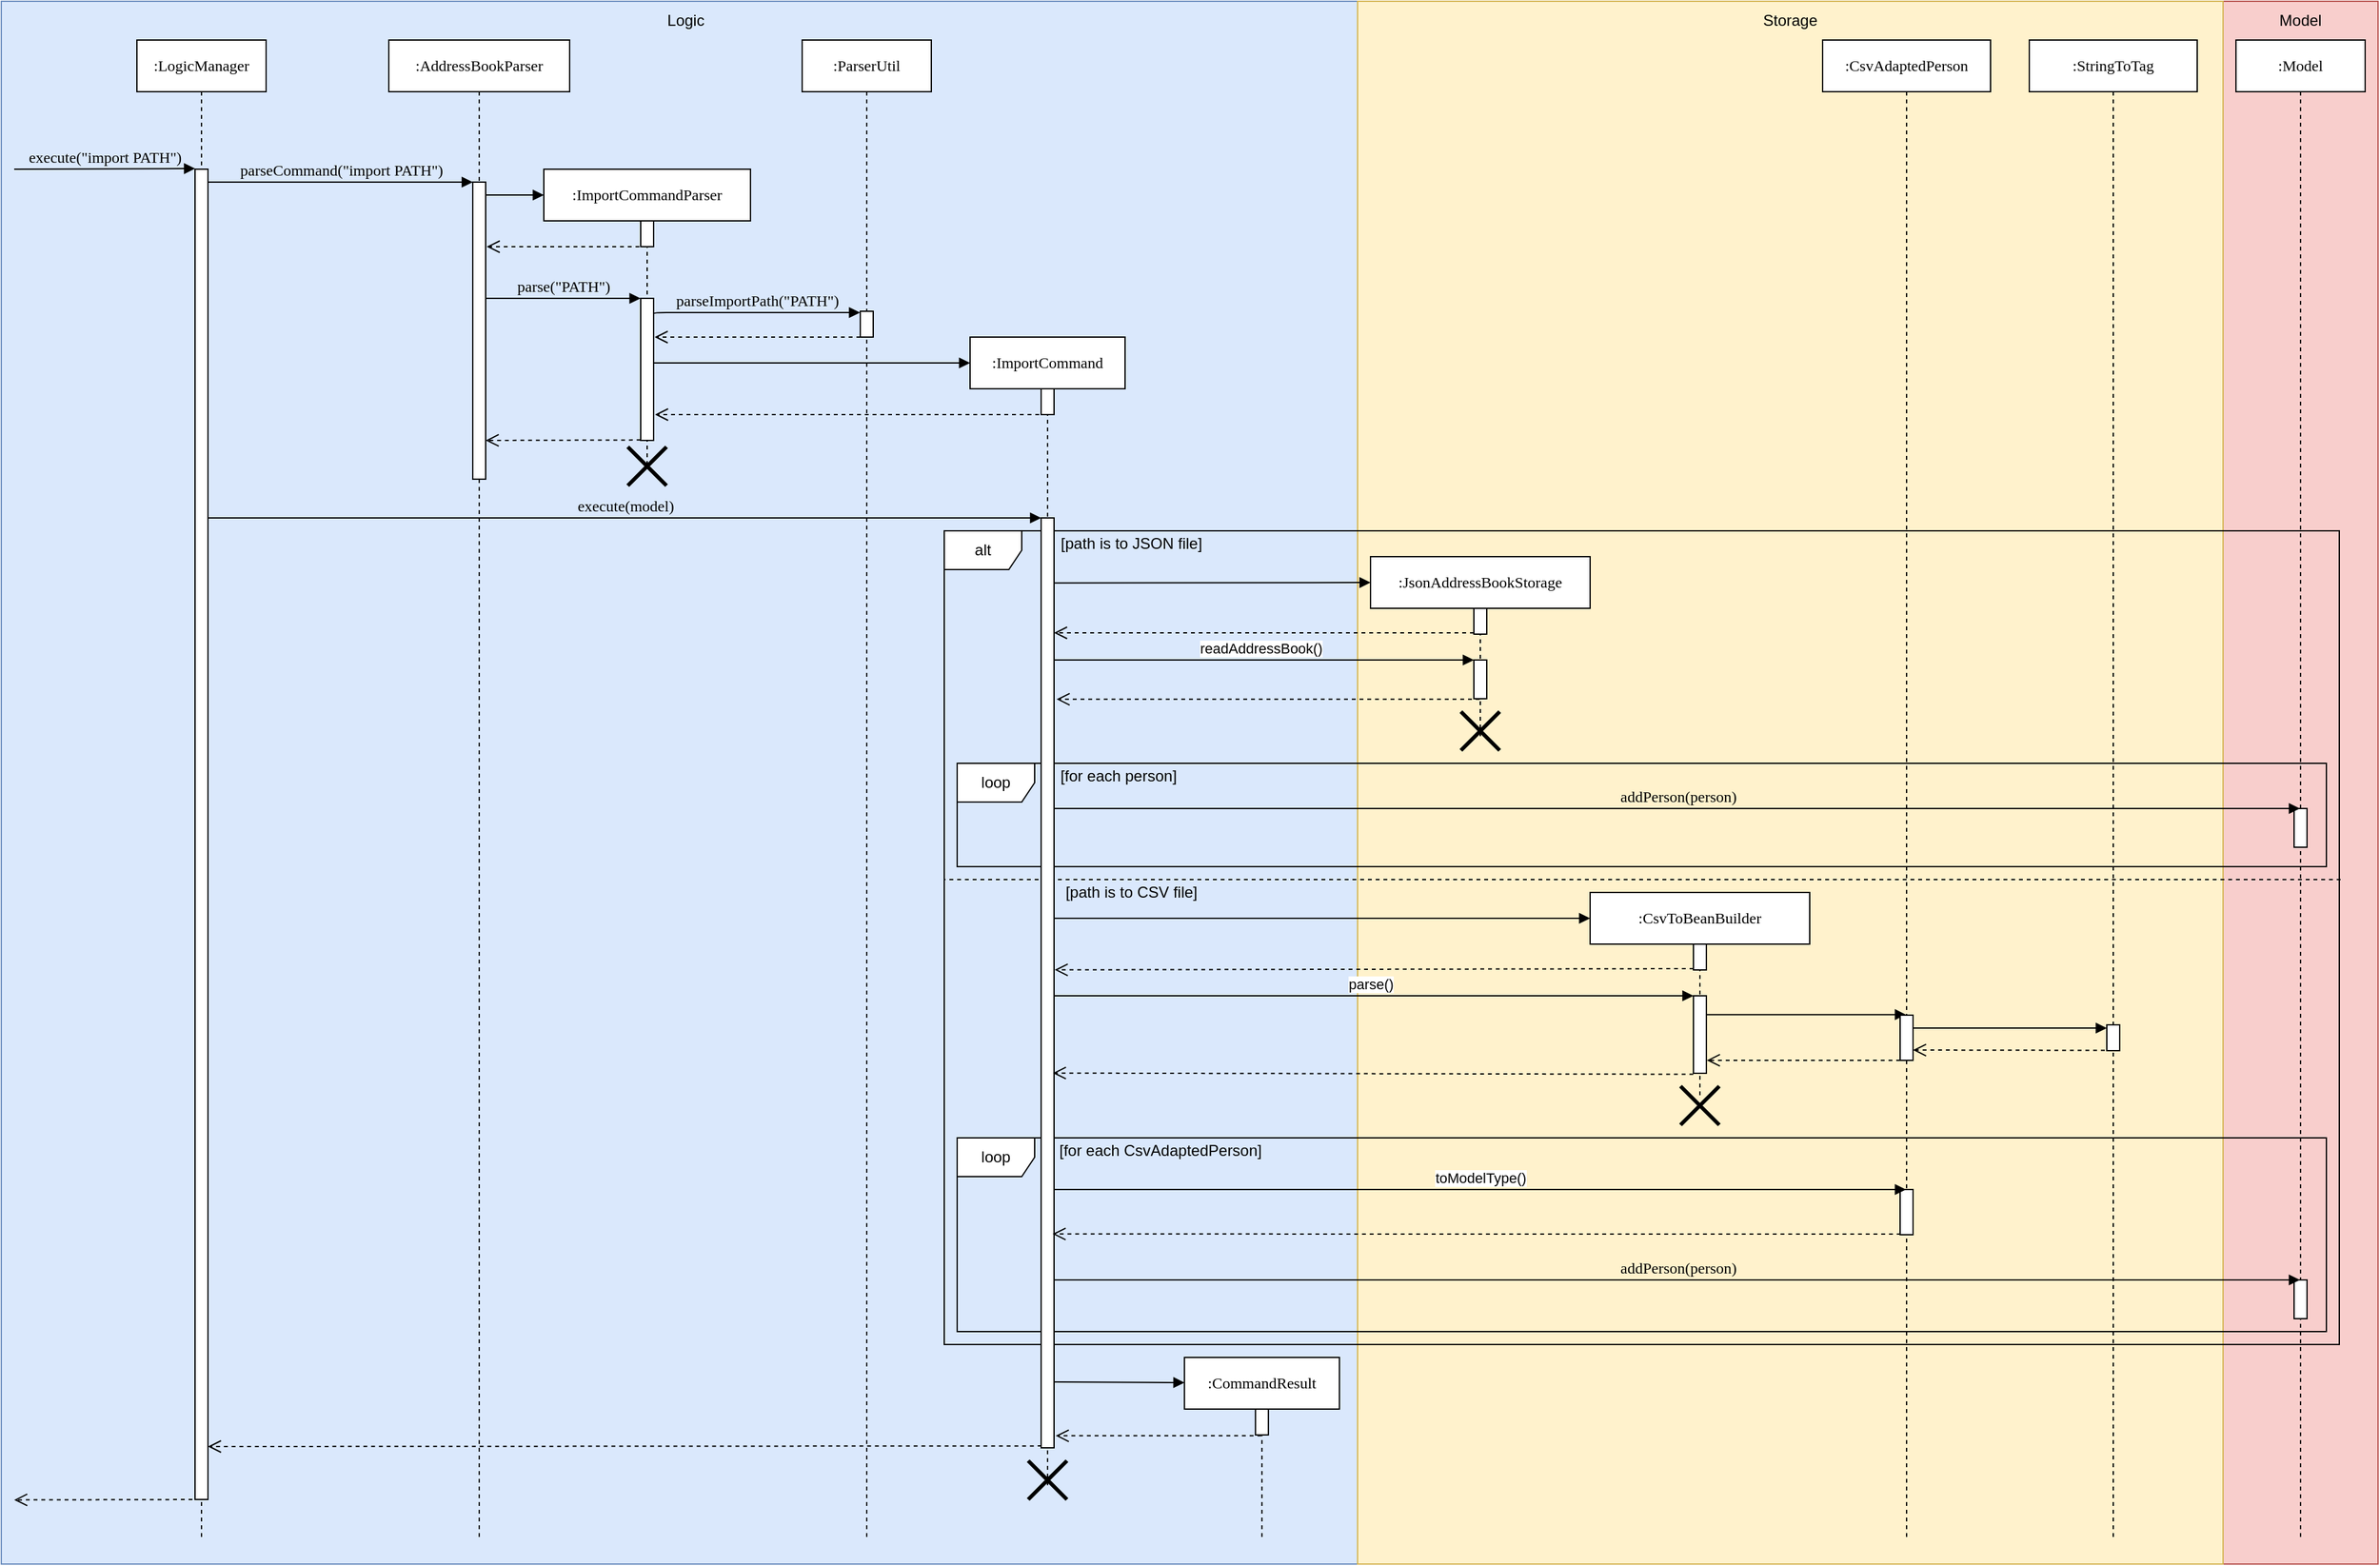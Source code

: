 <mxfile version="20.5.0" type="github">
  <diagram name="Page-1" id="13e1069c-82ec-6db2-03f1-153e76fe0fe0">
    <mxGraphModel dx="3055" dy="1295" grid="1" gridSize="10" guides="1" tooltips="1" connect="1" arrows="1" fold="1" page="1" pageScale="1" pageWidth="1100" pageHeight="850" background="none" math="0" shadow="0">
      <root>
        <mxCell id="0" />
        <mxCell id="1" parent="0" />
        <mxCell id="gAT3jmnBQtWW5y3MEHsW-97" value="" style="rounded=0;whiteSpace=wrap;html=1;glass=0;fillColor=#f8cecc;strokeColor=#b85450;" vertex="1" parent="1">
          <mxGeometry x="1640" y="50" width="120" height="1210" as="geometry" />
        </mxCell>
        <mxCell id="gAT3jmnBQtWW5y3MEHsW-95" value="" style="rounded=0;whiteSpace=wrap;html=1;glass=0;fillColor=#dae8fc;strokeColor=#6c8ebf;" vertex="1" parent="1">
          <mxGeometry x="-80" y="50" width="1050" height="1210" as="geometry" />
        </mxCell>
        <mxCell id="gAT3jmnBQtWW5y3MEHsW-92" value="" style="rounded=0;whiteSpace=wrap;html=1;glass=0;fillColor=#fff2cc;strokeColor=#d6b656;" vertex="1" parent="1">
          <mxGeometry x="970" y="50" width="670" height="1210" as="geometry" />
        </mxCell>
        <mxCell id="gAT3jmnBQtWW5y3MEHsW-19" value="alt" style="shape=umlFrame;whiteSpace=wrap;html=1;rounded=0;glass=0;" vertex="1" parent="1">
          <mxGeometry x="650" y="460" width="1080" height="630" as="geometry" />
        </mxCell>
        <mxCell id="gAT3jmnBQtWW5y3MEHsW-59" value="loop" style="shape=umlFrame;whiteSpace=wrap;html=1;rounded=0;glass=0;" vertex="1" parent="1">
          <mxGeometry x="660" y="930" width="1060" height="150" as="geometry" />
        </mxCell>
        <mxCell id="gAT3jmnBQtWW5y3MEHsW-37" value="loop" style="shape=umlFrame;whiteSpace=wrap;html=1;rounded=0;glass=0;" vertex="1" parent="1">
          <mxGeometry x="660" y="640" width="1060" height="80" as="geometry" />
        </mxCell>
        <mxCell id="7baba1c4bc27f4b0-2" value=":AddressBookParser" style="shape=umlLifeline;perimeter=lifelinePerimeter;whiteSpace=wrap;html=1;container=1;collapsible=0;recursiveResize=0;outlineConnect=0;rounded=0;shadow=0;comic=0;labelBackgroundColor=none;strokeWidth=1;fontFamily=Verdana;fontSize=12;align=center;" parent="1" vertex="1">
          <mxGeometry x="220" y="80" width="140" height="1160" as="geometry" />
        </mxCell>
        <mxCell id="7baba1c4bc27f4b0-10" value="" style="html=1;points=[];perimeter=orthogonalPerimeter;rounded=0;shadow=0;comic=0;labelBackgroundColor=none;strokeWidth=1;fontFamily=Verdana;fontSize=12;align=center;" parent="7baba1c4bc27f4b0-2" vertex="1">
          <mxGeometry x="65" y="110" width="10" height="230" as="geometry" />
        </mxCell>
        <mxCell id="7baba1c4bc27f4b0-3" value=":ImportCommandParser" style="shape=umlLifeline;perimeter=lifelinePerimeter;whiteSpace=wrap;html=1;container=0;collapsible=0;recursiveResize=0;outlineConnect=0;rounded=0;shadow=0;comic=0;labelBackgroundColor=none;strokeWidth=1;fontFamily=Verdana;fontSize=12;align=center;glass=0;" parent="1" vertex="1">
          <mxGeometry x="340" y="180" width="160" height="230" as="geometry" />
        </mxCell>
        <mxCell id="7baba1c4bc27f4b0-4" value=":ParserUtil" style="shape=umlLifeline;perimeter=lifelinePerimeter;whiteSpace=wrap;html=1;container=1;collapsible=0;recursiveResize=0;outlineConnect=0;rounded=0;shadow=0;comic=0;labelBackgroundColor=none;strokeWidth=1;fontFamily=Verdana;fontSize=12;align=center;" parent="1" vertex="1">
          <mxGeometry x="540" y="80" width="100" height="1160" as="geometry" />
        </mxCell>
        <mxCell id="7baba1c4bc27f4b0-5" value=":ImportCommand" style="shape=umlLifeline;perimeter=lifelinePerimeter;whiteSpace=wrap;html=1;container=1;collapsible=0;recursiveResize=0;outlineConnect=0;rounded=0;shadow=0;comic=0;labelBackgroundColor=none;strokeWidth=1;fontFamily=Verdana;fontSize=12;align=center;" parent="1" vertex="1">
          <mxGeometry x="670" y="310" width="120" height="890" as="geometry" />
        </mxCell>
        <mxCell id="gAT3jmnBQtWW5y3MEHsW-10" value="" style="html=1;points=[];perimeter=orthogonalPerimeter;rounded=0;shadow=0;comic=0;labelBackgroundColor=none;strokeWidth=1;fontFamily=Verdana;fontSize=12;align=center;" vertex="1" parent="7baba1c4bc27f4b0-5">
          <mxGeometry x="55" y="40" width="10" height="20" as="geometry" />
        </mxCell>
        <mxCell id="7baba1c4bc27f4b0-6" value=":JsonAddressBookStorage" style="shape=umlLifeline;perimeter=lifelinePerimeter;whiteSpace=wrap;html=1;container=1;collapsible=0;recursiveResize=0;outlineConnect=0;rounded=0;shadow=0;comic=0;labelBackgroundColor=none;strokeWidth=1;fontFamily=Verdana;fontSize=12;align=center;" parent="1" vertex="1">
          <mxGeometry x="980" y="480" width="170" height="140" as="geometry" />
        </mxCell>
        <mxCell id="gAT3jmnBQtWW5y3MEHsW-25" value="" style="html=1;points=[];perimeter=orthogonalPerimeter;rounded=0;glass=0;" vertex="1" parent="7baba1c4bc27f4b0-6">
          <mxGeometry x="80" y="40" width="10" height="20" as="geometry" />
        </mxCell>
        <mxCell id="gAT3jmnBQtWW5y3MEHsW-31" value="" style="html=1;points=[];perimeter=orthogonalPerimeter;rounded=0;glass=0;" vertex="1" parent="7baba1c4bc27f4b0-6">
          <mxGeometry x="80" y="80" width="10" height="30" as="geometry" />
        </mxCell>
        <mxCell id="gAT3jmnBQtWW5y3MEHsW-41" value="" style="shape=umlDestroy;whiteSpace=wrap;html=1;strokeWidth=3;rounded=0;glass=0;" vertex="1" parent="7baba1c4bc27f4b0-6">
          <mxGeometry x="70" y="120" width="30" height="30" as="geometry" />
        </mxCell>
        <mxCell id="7baba1c4bc27f4b0-7" value=":Model" style="shape=umlLifeline;perimeter=lifelinePerimeter;whiteSpace=wrap;html=1;container=1;collapsible=0;recursiveResize=0;outlineConnect=0;rounded=0;shadow=0;comic=0;labelBackgroundColor=none;strokeWidth=1;fontFamily=Verdana;fontSize=12;align=center;" parent="1" vertex="1">
          <mxGeometry x="1650" y="80" width="100" height="1160" as="geometry" />
        </mxCell>
        <mxCell id="7baba1c4bc27f4b0-25" value="" style="html=1;points=[];perimeter=orthogonalPerimeter;rounded=0;shadow=0;comic=0;labelBackgroundColor=none;strokeColor=#000000;strokeWidth=1;fillColor=#FFFFFF;fontFamily=Verdana;fontSize=12;fontColor=#000000;align=center;" parent="7baba1c4bc27f4b0-7" vertex="1">
          <mxGeometry x="45" y="595" width="10" height="30" as="geometry" />
        </mxCell>
        <mxCell id="gAT3jmnBQtWW5y3MEHsW-21" value="" style="endArrow=none;dashed=1;html=1;rounded=0;" edge="1" parent="7baba1c4bc27f4b0-7">
          <mxGeometry width="50" height="50" relative="1" as="geometry">
            <mxPoint x="81" y="650" as="sourcePoint" />
            <mxPoint x="-1000" y="650" as="targetPoint" />
          </mxGeometry>
        </mxCell>
        <mxCell id="gAT3jmnBQtWW5y3MEHsW-66" value="" style="html=1;points=[];perimeter=orthogonalPerimeter;rounded=0;shadow=0;comic=0;labelBackgroundColor=none;strokeColor=#000000;strokeWidth=1;fillColor=#FFFFFF;fontFamily=Verdana;fontSize=12;fontColor=#000000;align=center;" vertex="1" parent="7baba1c4bc27f4b0-7">
          <mxGeometry x="45" y="960" width="10" height="30" as="geometry" />
        </mxCell>
        <mxCell id="7baba1c4bc27f4b0-8" value=":LogicManager" style="shape=umlLifeline;perimeter=lifelinePerimeter;whiteSpace=wrap;html=1;container=1;collapsible=0;recursiveResize=0;outlineConnect=0;rounded=0;shadow=0;comic=0;labelBackgroundColor=none;strokeWidth=1;fontFamily=Verdana;fontSize=12;align=center;" parent="1" vertex="1">
          <mxGeometry x="25" y="80" width="100" height="1160" as="geometry" />
        </mxCell>
        <mxCell id="7baba1c4bc27f4b0-9" value="" style="html=1;points=[];perimeter=orthogonalPerimeter;rounded=0;shadow=0;comic=0;labelBackgroundColor=none;strokeWidth=1;fontFamily=Verdana;fontSize=12;align=center;" parent="7baba1c4bc27f4b0-8" vertex="1">
          <mxGeometry x="45" y="100" width="10" height="1030" as="geometry" />
        </mxCell>
        <mxCell id="gAT3jmnBQtWW5y3MEHsW-1" value="execute(&quot;import PATH&quot;)" style="html=1;verticalAlign=bottom;endArrow=block;entryX=0;entryY=0;labelBackgroundColor=none;fontFamily=Verdana;fontSize=12;edgeStyle=elbowEdgeStyle;elbow=vertical;" edge="1" parent="7baba1c4bc27f4b0-8">
          <mxGeometry relative="1" as="geometry">
            <mxPoint x="-95" y="100" as="sourcePoint" />
            <mxPoint x="45" y="99.43" as="targetPoint" />
          </mxGeometry>
        </mxCell>
        <mxCell id="gAT3jmnBQtWW5y3MEHsW-16" value="" style="html=1;verticalAlign=bottom;endArrow=open;dashed=1;endSize=8;labelBackgroundColor=none;fontFamily=Verdana;fontSize=12;edgeStyle=elbowEdgeStyle;elbow=vertical;exitX=-0.013;exitY=0.997;exitDx=0;exitDy=0;exitPerimeter=0;" edge="1" parent="7baba1c4bc27f4b0-8">
          <mxGeometry x="-0.129" y="-10" relative="1" as="geometry">
            <mxPoint x="-95" y="1130" as="targetPoint" />
            <Array as="points">
              <mxPoint x="30.13" y="1130.33" />
              <mxPoint x="-69.87" y="1120.33" />
              <mxPoint x="-9.87" y="1120.33" />
            </Array>
            <mxPoint x="55.0" y="1130" as="sourcePoint" />
            <mxPoint as="offset" />
          </mxGeometry>
        </mxCell>
        <mxCell id="7baba1c4bc27f4b0-16" value="" style="html=1;points=[];perimeter=orthogonalPerimeter;rounded=0;shadow=0;comic=0;labelBackgroundColor=none;strokeWidth=1;fontFamily=Verdana;fontSize=12;align=center;" parent="1" vertex="1">
          <mxGeometry x="585" y="290" width="10" height="20" as="geometry" />
        </mxCell>
        <mxCell id="7baba1c4bc27f4b0-23" value="execute(model)" style="html=1;verticalAlign=bottom;endArrow=block;entryX=0;entryY=0;labelBackgroundColor=none;fontFamily=Verdana;fontSize=12;" parent="1" source="7baba1c4bc27f4b0-9" target="7baba1c4bc27f4b0-22" edge="1">
          <mxGeometry relative="1" as="geometry">
            <mxPoint x="510" y="420" as="sourcePoint" />
            <Array as="points">
              <mxPoint x="440" y="450" />
            </Array>
          </mxGeometry>
        </mxCell>
        <mxCell id="7baba1c4bc27f4b0-11" value="parseCommand(&quot;import PATH&quot;)" style="html=1;verticalAlign=bottom;endArrow=block;entryX=0;entryY=0;labelBackgroundColor=none;fontFamily=Verdana;fontSize=12;edgeStyle=elbowEdgeStyle;elbow=vertical;" parent="1" source="7baba1c4bc27f4b0-9" target="7baba1c4bc27f4b0-10" edge="1">
          <mxGeometry relative="1" as="geometry">
            <mxPoint x="220" y="190" as="sourcePoint" />
            <Array as="points">
              <mxPoint x="190" y="190" />
            </Array>
          </mxGeometry>
        </mxCell>
        <mxCell id="7baba1c4bc27f4b0-14" value="" style="html=1;verticalAlign=bottom;endArrow=block;labelBackgroundColor=none;fontFamily=Verdana;fontSize=12;edgeStyle=elbowEdgeStyle;elbow=vertical;" parent="1" source="7baba1c4bc27f4b0-10" edge="1">
          <mxGeometry relative="1" as="geometry">
            <mxPoint x="370" y="200" as="sourcePoint" />
            <mxPoint x="340" y="200" as="targetPoint" />
          </mxGeometry>
        </mxCell>
        <mxCell id="7baba1c4bc27f4b0-13" value="" style="html=1;points=[];perimeter=orthogonalPerimeter;rounded=0;shadow=0;comic=0;labelBackgroundColor=none;strokeWidth=1;fontFamily=Verdana;fontSize=12;align=center;" parent="1" vertex="1">
          <mxGeometry x="415" y="220" width="10" height="20" as="geometry" />
        </mxCell>
        <mxCell id="gAT3jmnBQtWW5y3MEHsW-3" value="" style="html=1;verticalAlign=bottom;endArrow=open;dashed=1;endSize=8;labelBackgroundColor=none;fontFamily=Verdana;fontSize=12;edgeStyle=elbowEdgeStyle;elbow=vertical;entryX=1.078;entryY=0.221;entryDx=0;entryDy=0;entryPerimeter=0;" edge="1" parent="1" target="7baba1c4bc27f4b0-10">
          <mxGeometry x="-0.129" y="-10" relative="1" as="geometry">
            <mxPoint x="300" y="240" as="targetPoint" />
            <Array as="points">
              <mxPoint x="345" y="240" />
            </Array>
            <mxPoint x="420" y="240" as="sourcePoint" />
            <mxPoint as="offset" />
          </mxGeometry>
        </mxCell>
        <mxCell id="gAT3jmnBQtWW5y3MEHsW-5" value="" style="html=1;points=[];perimeter=orthogonalPerimeter;rounded=0;shadow=0;comic=0;labelBackgroundColor=none;strokeWidth=1;fontFamily=Verdana;fontSize=12;align=center;" vertex="1" parent="1">
          <mxGeometry x="415" y="280" width="10" height="110" as="geometry" />
        </mxCell>
        <mxCell id="gAT3jmnBQtWW5y3MEHsW-6" value="parseImportPath(&quot;PATH&quot;)" style="html=1;verticalAlign=bottom;endArrow=block;labelBackgroundColor=none;fontFamily=Verdana;fontSize=12;edgeStyle=elbowEdgeStyle;elbow=vertical;entryX=-0.017;entryY=0.005;entryDx=0;entryDy=0;entryPerimeter=0;exitX=1.007;exitY=0.111;exitDx=0;exitDy=0;exitPerimeter=0;" edge="1" parent="1" source="gAT3jmnBQtWW5y3MEHsW-5" target="7baba1c4bc27f4b0-16">
          <mxGeometry relative="1" as="geometry">
            <mxPoint x="430" y="290" as="sourcePoint" />
            <mxPoint x="580" y="291" as="targetPoint" />
          </mxGeometry>
        </mxCell>
        <mxCell id="gAT3jmnBQtWW5y3MEHsW-7" value="" style="html=1;verticalAlign=bottom;endArrow=open;dashed=1;endSize=8;labelBackgroundColor=none;fontFamily=Verdana;fontSize=12;edgeStyle=elbowEdgeStyle;elbow=vertical;entryX=1.083;entryY=0.276;entryDx=0;entryDy=0;entryPerimeter=0;" edge="1" parent="1" source="7baba1c4bc27f4b0-16" target="gAT3jmnBQtWW5y3MEHsW-5">
          <mxGeometry x="-0.129" y="-10" relative="1" as="geometry">
            <mxPoint x="430.0" y="310.38" as="targetPoint" />
            <Array as="points">
              <mxPoint x="440" y="310" />
              <mxPoint x="450" y="310" />
              <mxPoint x="420" y="310" />
              <mxPoint x="480.8" y="310" />
            </Array>
            <mxPoint x="555.8" y="310" as="sourcePoint" />
            <mxPoint as="offset" />
          </mxGeometry>
        </mxCell>
        <mxCell id="gAT3jmnBQtWW5y3MEHsW-9" value="" style="html=1;verticalAlign=bottom;endArrow=block;labelBackgroundColor=none;fontFamily=Verdana;fontSize=12;edgeStyle=elbowEdgeStyle;elbow=vertical;" edge="1" parent="1">
          <mxGeometry relative="1" as="geometry">
            <mxPoint x="425" y="330" as="sourcePoint" />
            <mxPoint x="670" y="330" as="targetPoint" />
            <Array as="points">
              <mxPoint x="660" y="330" />
            </Array>
          </mxGeometry>
        </mxCell>
        <mxCell id="gAT3jmnBQtWW5y3MEHsW-4" value="parse(&quot;PATH&quot;)" style="html=1;verticalAlign=bottom;endArrow=block;labelBackgroundColor=none;fontFamily=Verdana;fontSize=12;edgeStyle=elbowEdgeStyle;elbow=vertical;entryX=-0.015;entryY=-0.001;entryDx=0;entryDy=0;entryPerimeter=0;" edge="1" parent="1" target="gAT3jmnBQtWW5y3MEHsW-5">
          <mxGeometry relative="1" as="geometry">
            <mxPoint x="295" y="280" as="sourcePoint" />
            <mxPoint x="360" y="260.33" as="targetPoint" />
            <Array as="points">
              <mxPoint x="380" y="280" />
            </Array>
          </mxGeometry>
        </mxCell>
        <mxCell id="gAT3jmnBQtWW5y3MEHsW-11" value="" style="html=1;verticalAlign=bottom;endArrow=open;dashed=1;endSize=8;labelBackgroundColor=none;fontFamily=Verdana;fontSize=12;edgeStyle=elbowEdgeStyle;elbow=vertical;entryX=1.11;entryY=0.815;entryDx=0;entryDy=0;entryPerimeter=0;" edge="1" parent="1" source="7baba1c4bc27f4b0-5" target="gAT3jmnBQtWW5y3MEHsW-5">
          <mxGeometry x="-0.129" y="-10" relative="1" as="geometry">
            <mxPoint x="430" y="370" as="targetPoint" />
            <Array as="points">
              <mxPoint x="420" y="370" />
              <mxPoint x="438.33" y="359.67" />
              <mxPoint x="448.33" y="359.67" />
              <mxPoint x="418.33" y="359.67" />
              <mxPoint x="479.13" y="359.67" />
            </Array>
            <mxPoint x="583.33" y="359.67" as="sourcePoint" />
            <mxPoint as="offset" />
          </mxGeometry>
        </mxCell>
        <mxCell id="gAT3jmnBQtWW5y3MEHsW-14" value="" style="html=1;verticalAlign=bottom;endArrow=open;dashed=1;endSize=8;labelBackgroundColor=none;fontFamily=Verdana;fontSize=12;edgeStyle=elbowEdgeStyle;elbow=vertical;exitX=-0.013;exitY=0.997;exitDx=0;exitDy=0;exitPerimeter=0;" edge="1" parent="1" source="gAT3jmnBQtWW5y3MEHsW-5">
          <mxGeometry x="-0.129" y="-10" relative="1" as="geometry">
            <mxPoint x="295" y="390" as="targetPoint" />
            <Array as="points">
              <mxPoint x="390" y="390" />
              <mxPoint x="290" y="380" />
              <mxPoint x="350" y="380" />
            </Array>
            <mxPoint x="410" y="390" as="sourcePoint" />
            <mxPoint as="offset" />
          </mxGeometry>
        </mxCell>
        <mxCell id="gAT3jmnBQtWW5y3MEHsW-15" value="" style="shape=umlDestroy;whiteSpace=wrap;html=1;strokeWidth=3;rounded=0;glass=0;" vertex="1" parent="1">
          <mxGeometry x="405" y="395" width="30" height="30" as="geometry" />
        </mxCell>
        <mxCell id="gAT3jmnBQtWW5y3MEHsW-32" value="readAddressBook()" style="html=1;verticalAlign=bottom;endArrow=block;entryX=0;entryY=0;rounded=0;" edge="1" target="gAT3jmnBQtWW5y3MEHsW-31" parent="1" source="7baba1c4bc27f4b0-5">
          <mxGeometry relative="1" as="geometry">
            <mxPoint x="800" y="560" as="sourcePoint" />
          </mxGeometry>
        </mxCell>
        <mxCell id="gAT3jmnBQtWW5y3MEHsW-23" value="[path is to JSON file]" style="text;html=1;strokeColor=none;fillColor=none;align=center;verticalAlign=middle;whiteSpace=wrap;rounded=0;glass=0;" vertex="1" parent="1">
          <mxGeometry x="735" y="460" width="120" height="20" as="geometry" />
        </mxCell>
        <mxCell id="gAT3jmnBQtWW5y3MEHsW-27" value="" style="html=1;verticalAlign=bottom;endArrow=open;dashed=1;endSize=8;exitX=0;exitY=0.95;rounded=0;" edge="1" source="gAT3jmnBQtWW5y3MEHsW-25" parent="1" target="7baba1c4bc27f4b0-22">
          <mxGeometry relative="1" as="geometry">
            <mxPoint x="800" y="576" as="targetPoint" />
          </mxGeometry>
        </mxCell>
        <mxCell id="gAT3jmnBQtWW5y3MEHsW-33" value="" style="html=1;verticalAlign=bottom;endArrow=open;dashed=1;endSize=8;rounded=0;entryX=1.2;entryY=0.195;entryDx=0;entryDy=0;entryPerimeter=0;" edge="1" source="7baba1c4bc27f4b0-6" parent="1" target="7baba1c4bc27f4b0-22">
          <mxGeometry relative="1" as="geometry">
            <mxPoint x="740" y="590" as="targetPoint" />
            <mxPoint x="870" y="590" as="sourcePoint" />
          </mxGeometry>
        </mxCell>
        <mxCell id="gAT3jmnBQtWW5y3MEHsW-38" value="[for each person]" style="text;html=1;strokeColor=none;fillColor=none;align=center;verticalAlign=middle;whiteSpace=wrap;rounded=0;glass=0;" vertex="1" parent="1">
          <mxGeometry x="725" y="640" width="120" height="20" as="geometry" />
        </mxCell>
        <mxCell id="gAT3jmnBQtWW5y3MEHsW-39" value="addPerson(person)" style="html=1;verticalAlign=bottom;endArrow=block;labelBackgroundColor=none;fontFamily=Verdana;fontSize=12;edgeStyle=elbowEdgeStyle;elbow=vertical;" edge="1" parent="1" target="7baba1c4bc27f4b0-7">
          <mxGeometry relative="1" as="geometry">
            <mxPoint x="735" y="675" as="sourcePoint" />
            <mxPoint x="1004.55" y="674.61" as="targetPoint" />
            <Array as="points">
              <mxPoint x="870" y="675" />
            </Array>
          </mxGeometry>
        </mxCell>
        <mxCell id="gAT3jmnBQtWW5y3MEHsW-42" value="" style="html=1;verticalAlign=bottom;endArrow=block;labelBackgroundColor=none;fontFamily=Verdana;fontSize=12;edgeStyle=elbowEdgeStyle;elbow=vertical;" edge="1" parent="1" source="7baba1c4bc27f4b0-5">
          <mxGeometry relative="1" as="geometry">
            <mxPoint x="904.07" y="760" as="sourcePoint" />
            <mxPoint x="1150.0" y="760" as="targetPoint" />
            <Array as="points">
              <mxPoint x="909.07" y="760" />
            </Array>
          </mxGeometry>
        </mxCell>
        <mxCell id="gAT3jmnBQtWW5y3MEHsW-43" value=":CsvToBeanBuilder" style="shape=umlLifeline;perimeter=lifelinePerimeter;whiteSpace=wrap;html=1;container=1;collapsible=0;recursiveResize=0;outlineConnect=0;rounded=0;shadow=0;comic=0;labelBackgroundColor=none;strokeWidth=1;fontFamily=Verdana;fontSize=12;align=center;" vertex="1" parent="1">
          <mxGeometry x="1150" y="740" width="170" height="160" as="geometry" />
        </mxCell>
        <mxCell id="gAT3jmnBQtWW5y3MEHsW-44" value="" style="html=1;points=[];perimeter=orthogonalPerimeter;rounded=0;glass=0;" vertex="1" parent="gAT3jmnBQtWW5y3MEHsW-43">
          <mxGeometry x="80" y="40" width="10" height="20" as="geometry" />
        </mxCell>
        <mxCell id="gAT3jmnBQtWW5y3MEHsW-45" value="" style="html=1;points=[];perimeter=orthogonalPerimeter;rounded=0;glass=0;" vertex="1" parent="gAT3jmnBQtWW5y3MEHsW-43">
          <mxGeometry x="80" y="80" width="10" height="60" as="geometry" />
        </mxCell>
        <mxCell id="gAT3jmnBQtWW5y3MEHsW-54" value="" style="html=1;verticalAlign=bottom;endArrow=block;rounded=0;" edge="1" parent="gAT3jmnBQtWW5y3MEHsW-43" target="gAT3jmnBQtWW5y3MEHsW-51">
          <mxGeometry relative="1" as="geometry">
            <mxPoint x="89.997" y="94.58" as="sourcePoint" />
            <mxPoint x="421.26" y="94.58" as="targetPoint" />
          </mxGeometry>
        </mxCell>
        <mxCell id="gAT3jmnBQtWW5y3MEHsW-46" value="parse()" style="html=1;verticalAlign=bottom;endArrow=block;entryX=0;entryY=0;rounded=0;" edge="1" parent="1" target="gAT3jmnBQtWW5y3MEHsW-45" source="7baba1c4bc27f4b0-5">
          <mxGeometry relative="1" as="geometry">
            <mxPoint x="920.001" y="820" as="sourcePoint" />
          </mxGeometry>
        </mxCell>
        <mxCell id="gAT3jmnBQtWW5y3MEHsW-47" value="" style="html=1;verticalAlign=bottom;endArrow=open;dashed=1;endSize=8;exitX=0;exitY=0.95;rounded=0;entryX=1.053;entryY=0.486;entryDx=0;entryDy=0;entryPerimeter=0;" edge="1" parent="1" source="gAT3jmnBQtWW5y3MEHsW-44" target="7baba1c4bc27f4b0-22">
          <mxGeometry relative="1" as="geometry">
            <mxPoint x="925.93" y="799" as="targetPoint" />
          </mxGeometry>
        </mxCell>
        <mxCell id="gAT3jmnBQtWW5y3MEHsW-49" value="" style="shape=umlDestroy;whiteSpace=wrap;html=1;strokeWidth=3;rounded=0;glass=0;" vertex="1" parent="1">
          <mxGeometry x="1220" y="890" width="30" height="30" as="geometry" />
        </mxCell>
        <mxCell id="gAT3jmnBQtWW5y3MEHsW-50" value="[path is to CSV file]" style="text;html=1;strokeColor=none;fillColor=none;align=center;verticalAlign=middle;whiteSpace=wrap;rounded=0;glass=0;" vertex="1" parent="1">
          <mxGeometry x="735" y="730" width="120" height="20" as="geometry" />
        </mxCell>
        <mxCell id="7baba1c4bc27f4b0-22" value="" style="html=1;points=[];perimeter=orthogonalPerimeter;rounded=0;shadow=0;comic=0;labelBackgroundColor=none;strokeWidth=1;fontFamily=Verdana;fontSize=12;align=center;" parent="1" vertex="1">
          <mxGeometry x="725" y="450" width="10" height="720" as="geometry" />
        </mxCell>
        <mxCell id="gAT3jmnBQtWW5y3MEHsW-51" value=":CsvAdaptedPerson" style="shape=umlLifeline;perimeter=lifelinePerimeter;whiteSpace=wrap;html=1;container=1;collapsible=0;recursiveResize=0;outlineConnect=0;rounded=0;shadow=0;comic=0;labelBackgroundColor=none;strokeWidth=1;fontFamily=Verdana;fontSize=12;align=center;" vertex="1" parent="1">
          <mxGeometry x="1330" y="80" width="130" height="1160" as="geometry" />
        </mxCell>
        <mxCell id="gAT3jmnBQtWW5y3MEHsW-55" value="" style="html=1;points=[];perimeter=orthogonalPerimeter;rounded=0;glass=0;" vertex="1" parent="gAT3jmnBQtWW5y3MEHsW-51">
          <mxGeometry x="60" y="755" width="10" height="35" as="geometry" />
        </mxCell>
        <mxCell id="gAT3jmnBQtWW5y3MEHsW-73" value="" style="html=1;verticalAlign=bottom;endArrow=open;dashed=1;endSize=8;rounded=0;entryX=1.04;entryY=0.833;entryDx=0;entryDy=0;entryPerimeter=0;" edge="1" parent="gAT3jmnBQtWW5y3MEHsW-51" target="gAT3jmnBQtWW5y3MEHsW-45">
          <mxGeometry relative="1" as="geometry">
            <mxPoint x="-264.62" y="790" as="targetPoint" />
            <mxPoint x="60" y="790" as="sourcePoint" />
          </mxGeometry>
        </mxCell>
        <mxCell id="gAT3jmnBQtWW5y3MEHsW-70" value="" style="html=1;points=[];perimeter=orthogonalPerimeter;rounded=0;glass=0;" vertex="1" parent="gAT3jmnBQtWW5y3MEHsW-51">
          <mxGeometry x="60" y="890" width="10" height="35" as="geometry" />
        </mxCell>
        <mxCell id="gAT3jmnBQtWW5y3MEHsW-56" value=":StringToTag" style="shape=umlLifeline;perimeter=lifelinePerimeter;whiteSpace=wrap;html=1;container=1;collapsible=0;recursiveResize=0;outlineConnect=0;rounded=0;shadow=0;comic=0;labelBackgroundColor=none;strokeWidth=1;fontFamily=Verdana;fontSize=12;align=center;" vertex="1" parent="1">
          <mxGeometry x="1490" y="80" width="130" height="1160" as="geometry" />
        </mxCell>
        <mxCell id="gAT3jmnBQtWW5y3MEHsW-58" value="" style="html=1;verticalAlign=bottom;endArrow=block;rounded=0;" edge="1" parent="gAT3jmnBQtWW5y3MEHsW-56">
          <mxGeometry relative="1" as="geometry">
            <mxPoint x="-90" y="765" as="sourcePoint" />
            <mxPoint x="60" y="765" as="targetPoint" />
          </mxGeometry>
        </mxCell>
        <mxCell id="gAT3jmnBQtWW5y3MEHsW-57" value="" style="html=1;points=[];perimeter=orthogonalPerimeter;rounded=0;glass=0;" vertex="1" parent="gAT3jmnBQtWW5y3MEHsW-56">
          <mxGeometry x="60.0" y="762.5" width="10" height="20" as="geometry" />
        </mxCell>
        <mxCell id="gAT3jmnBQtWW5y3MEHsW-60" value="[for each CsvAdaptedPerson]" style="text;html=1;strokeColor=none;fillColor=none;align=center;verticalAlign=middle;whiteSpace=wrap;rounded=0;glass=0;" vertex="1" parent="1">
          <mxGeometry x="735" y="930" width="165" height="20" as="geometry" />
        </mxCell>
        <mxCell id="gAT3jmnBQtWW5y3MEHsW-67" value="" style="html=1;verticalAlign=bottom;endArrow=none;labelBackgroundColor=none;fontFamily=Verdana;fontSize=12;edgeStyle=elbowEdgeStyle;elbow=vertical;" edge="1" parent="1" target="gAT3jmnBQtWW5y3MEHsW-59">
          <mxGeometry relative="1" as="geometry">
            <mxPoint x="735" y="1040" as="sourcePoint" />
            <mxPoint x="1579.5" y="1040" as="targetPoint" />
            <Array as="points" />
          </mxGeometry>
        </mxCell>
        <mxCell id="gAT3jmnBQtWW5y3MEHsW-71" value="toModelType()" style="html=1;verticalAlign=bottom;endArrow=block;rounded=0;" edge="1" parent="1" target="gAT3jmnBQtWW5y3MEHsW-51">
          <mxGeometry relative="1" as="geometry">
            <mxPoint x="734.997" y="970" as="sourcePoint" />
            <mxPoint x="1270" y="970" as="targetPoint" />
          </mxGeometry>
        </mxCell>
        <mxCell id="gAT3jmnBQtWW5y3MEHsW-72" value="" style="html=1;verticalAlign=bottom;endArrow=open;dashed=1;endSize=8;rounded=0;exitX=0.039;exitY=0.987;exitDx=0;exitDy=0;exitPerimeter=0;entryX=0.887;entryY=0.77;entryDx=0;entryDy=0;entryPerimeter=0;" edge="1" parent="1" source="gAT3jmnBQtWW5y3MEHsW-70" target="7baba1c4bc27f4b0-22">
          <mxGeometry relative="1" as="geometry">
            <mxPoint x="740" y="1005" as="targetPoint" />
            <mxPoint x="1270" y="1000" as="sourcePoint" />
          </mxGeometry>
        </mxCell>
        <mxCell id="gAT3jmnBQtWW5y3MEHsW-48" value="" style="html=1;verticalAlign=bottom;endArrow=open;dashed=1;endSize=8;rounded=0;exitX=-0.012;exitY=1.013;exitDx=0;exitDy=0;exitPerimeter=0;entryX=0.91;entryY=0.597;entryDx=0;entryDy=0;entryPerimeter=0;" edge="1" parent="1" source="gAT3jmnBQtWW5y3MEHsW-45" target="7baba1c4bc27f4b0-22">
          <mxGeometry relative="1" as="geometry">
            <mxPoint x="740" y="880" as="targetPoint" />
            <mxPoint x="1060.93" y="871.04" as="sourcePoint" />
          </mxGeometry>
        </mxCell>
        <mxCell id="gAT3jmnBQtWW5y3MEHsW-74" value="" style="html=1;verticalAlign=bottom;endArrow=open;dashed=1;endSize=8;exitX=0.033;exitY=0.998;rounded=0;exitDx=0;exitDy=0;exitPerimeter=0;" edge="1" parent="1" source="7baba1c4bc27f4b0-22">
          <mxGeometry relative="1" as="geometry">
            <mxPoint x="80" y="1169" as="targetPoint" />
            <mxPoint x="595.0" y="1160.68" as="sourcePoint" />
          </mxGeometry>
        </mxCell>
        <mxCell id="gAT3jmnBQtWW5y3MEHsW-75" value="" style="html=1;verticalAlign=bottom;endArrow=open;dashed=1;endSize=8;rounded=0;exitX=-0.157;exitY=0.989;exitDx=0;exitDy=0;exitPerimeter=0;" edge="1" parent="1" source="gAT3jmnBQtWW5y3MEHsW-57">
          <mxGeometry relative="1" as="geometry">
            <mxPoint x="1400" y="862" as="targetPoint" />
            <mxPoint x="1436.67" y="860.74" as="sourcePoint" />
          </mxGeometry>
        </mxCell>
        <mxCell id="gAT3jmnBQtWW5y3MEHsW-76" value="" style="shape=umlDestroy;whiteSpace=wrap;html=1;strokeWidth=3;rounded=0;glass=0;" vertex="1" parent="1">
          <mxGeometry x="715" y="1180" width="30" height="30" as="geometry" />
        </mxCell>
        <mxCell id="gAT3jmnBQtWW5y3MEHsW-80" value=":CommandResult" style="shape=umlLifeline;perimeter=lifelinePerimeter;whiteSpace=wrap;html=1;container=1;collapsible=0;recursiveResize=0;outlineConnect=0;rounded=0;shadow=0;comic=0;labelBackgroundColor=none;strokeWidth=1;fontFamily=Verdana;fontSize=12;align=center;" vertex="1" parent="1">
          <mxGeometry x="835.93" y="1100" width="120" height="140" as="geometry" />
        </mxCell>
        <mxCell id="gAT3jmnBQtWW5y3MEHsW-81" value="" style="html=1;points=[];perimeter=orthogonalPerimeter;rounded=0;shadow=0;comic=0;labelBackgroundColor=none;strokeWidth=1;fontFamily=Verdana;fontSize=12;align=center;" vertex="1" parent="gAT3jmnBQtWW5y3MEHsW-80">
          <mxGeometry x="55" y="40" width="10" height="20" as="geometry" />
        </mxCell>
        <mxCell id="gAT3jmnBQtWW5y3MEHsW-82" value="" style="html=1;verticalAlign=bottom;endArrow=block;labelBackgroundColor=none;fontFamily=Verdana;fontSize=12;edgeStyle=elbowEdgeStyle;elbow=vertical;" edge="1" parent="1">
          <mxGeometry relative="1" as="geometry">
            <mxPoint x="735" y="1119" as="sourcePoint" />
            <mxPoint x="835.93" y="1120.18" as="targetPoint" />
            <Array as="points" />
          </mxGeometry>
        </mxCell>
        <mxCell id="gAT3jmnBQtWW5y3MEHsW-83" value="" style="html=1;verticalAlign=bottom;endArrow=open;dashed=1;endSize=8;rounded=0;entryX=1.133;entryY=0.987;entryDx=0;entryDy=0;entryPerimeter=0;" edge="1" parent="1" source="gAT3jmnBQtWW5y3MEHsW-80" target="7baba1c4bc27f4b0-22">
          <mxGeometry relative="1" as="geometry">
            <mxPoint x="725" y="1198.53" as="targetPoint" />
            <mxPoint x="1257.39" y="1191.475" as="sourcePoint" />
          </mxGeometry>
        </mxCell>
        <mxCell id="gAT3jmnBQtWW5y3MEHsW-89" value="" style="html=1;verticalAlign=bottom;endArrow=block;labelBackgroundColor=none;fontFamily=Verdana;fontSize=12;edgeStyle=elbowEdgeStyle;elbow=vertical;exitX=0.956;exitY=0.07;exitDx=0;exitDy=0;exitPerimeter=0;" edge="1" parent="1" source="7baba1c4bc27f4b0-22">
          <mxGeometry relative="1" as="geometry">
            <mxPoint x="740" y="503" as="sourcePoint" />
            <mxPoint x="980.0" y="500" as="targetPoint" />
            <Array as="points">
              <mxPoint x="739.07" y="500" />
            </Array>
          </mxGeometry>
        </mxCell>
        <mxCell id="gAT3jmnBQtWW5y3MEHsW-91" value="addPerson(person)" style="html=1;verticalAlign=bottom;endArrow=block;labelBackgroundColor=none;fontFamily=Verdana;fontSize=12;edgeStyle=elbowEdgeStyle;elbow=vertical;" edge="1" parent="1">
          <mxGeometry relative="1" as="geometry">
            <mxPoint x="735" y="1040.0" as="sourcePoint" />
            <mxPoint x="1699.5" y="1040.0" as="targetPoint" />
            <Array as="points">
              <mxPoint x="870" y="1040" />
            </Array>
          </mxGeometry>
        </mxCell>
        <mxCell id="gAT3jmnBQtWW5y3MEHsW-94" value="Logic" style="text;html=1;strokeColor=none;fillColor=none;align=center;verticalAlign=middle;whiteSpace=wrap;rounded=0;glass=0;" vertex="1" parent="1">
          <mxGeometry x="420" y="50" width="60" height="30" as="geometry" />
        </mxCell>
        <mxCell id="gAT3jmnBQtWW5y3MEHsW-96" value="Storage" style="text;html=1;strokeColor=none;fillColor=none;align=center;verticalAlign=middle;whiteSpace=wrap;rounded=0;glass=0;" vertex="1" parent="1">
          <mxGeometry x="1275" y="50" width="60" height="30" as="geometry" />
        </mxCell>
        <mxCell id="gAT3jmnBQtWW5y3MEHsW-99" value="Model" style="text;html=1;strokeColor=none;fillColor=none;align=center;verticalAlign=middle;whiteSpace=wrap;rounded=0;glass=0;" vertex="1" parent="1">
          <mxGeometry x="1670" y="50" width="60" height="30" as="geometry" />
        </mxCell>
      </root>
    </mxGraphModel>
  </diagram>
</mxfile>
